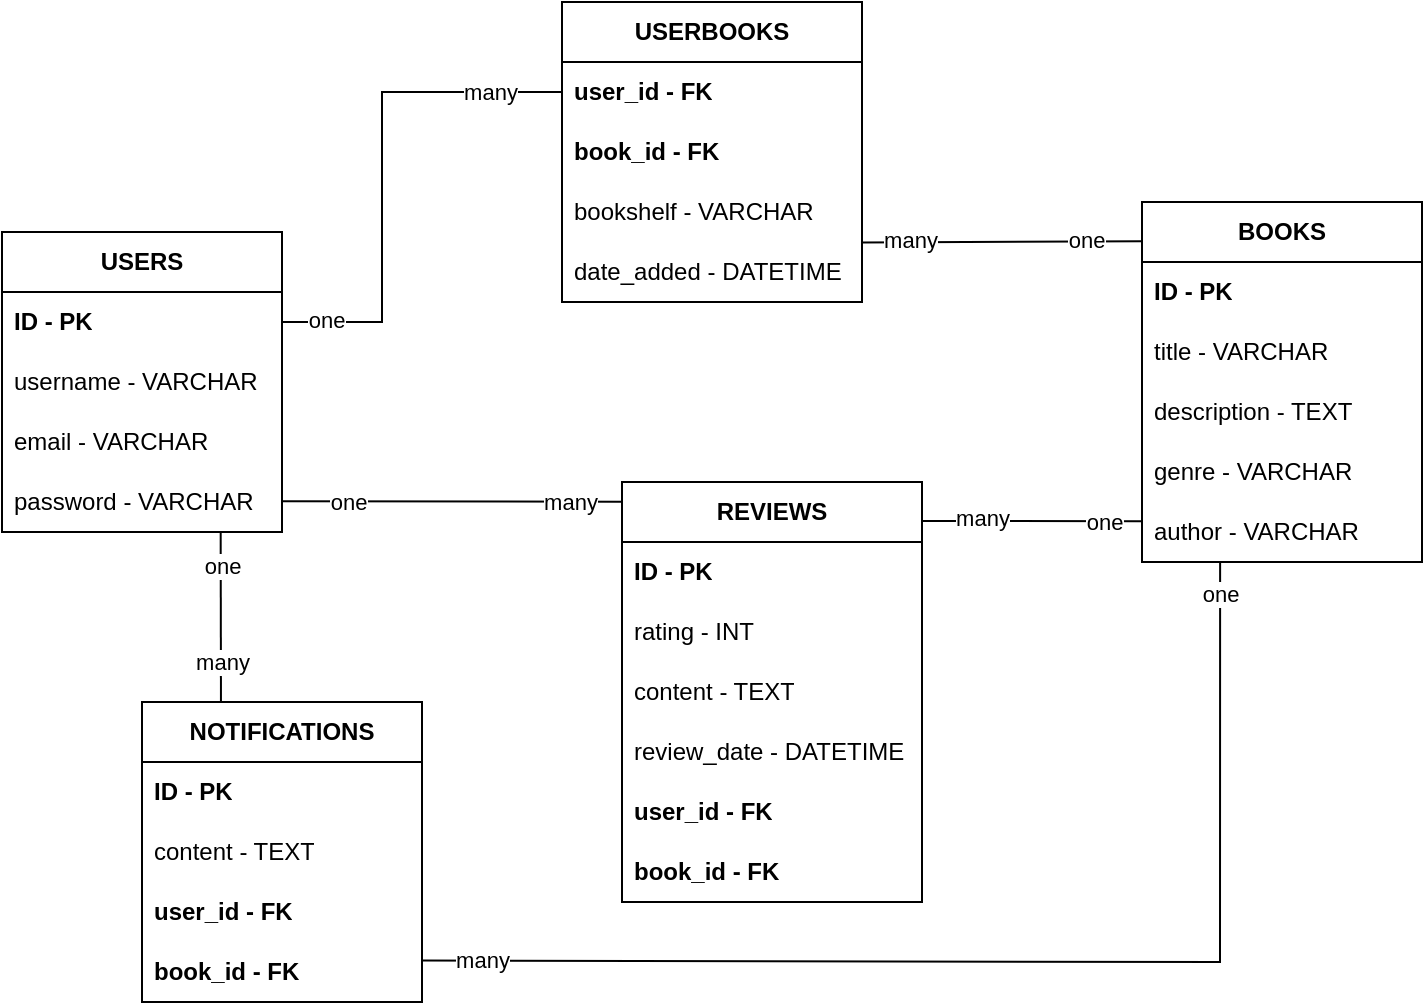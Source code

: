<mxfile version="26.1.1">
  <diagram id="R2lEEEUBdFMjLlhIrx00" name="Page-1">
    <mxGraphModel dx="1229" dy="629" grid="1" gridSize="10" guides="1" tooltips="1" connect="1" arrows="1" fold="1" page="1" pageScale="1" pageWidth="850" pageHeight="1100" math="0" shadow="0" extFonts="Permanent Marker^https://fonts.googleapis.com/css?family=Permanent+Marker">
      <root>
        <mxCell id="0" />
        <mxCell id="1" parent="0" />
        <mxCell id="j2LhgJq1YxjMiKyuYWJe-3" value="&lt;b&gt;USERS&lt;/b&gt;" style="swimlane;fontStyle=0;childLayout=stackLayout;horizontal=1;startSize=30;horizontalStack=0;resizeParent=1;resizeParentMax=0;resizeLast=0;collapsible=1;marginBottom=0;whiteSpace=wrap;html=1;" parent="1" vertex="1">
          <mxGeometry x="30" y="205" width="140" height="150" as="geometry">
            <mxRectangle x="270" y="120" width="80" height="30" as="alternateBounds" />
          </mxGeometry>
        </mxCell>
        <mxCell id="j2LhgJq1YxjMiKyuYWJe-4" value="&lt;b&gt;ID - PK&lt;/b&gt;" style="text;strokeColor=none;fillColor=none;align=left;verticalAlign=middle;spacingLeft=4;spacingRight=4;overflow=hidden;points=[[0,0.5],[1,0.5]];portConstraint=eastwest;rotatable=0;whiteSpace=wrap;html=1;" parent="j2LhgJq1YxjMiKyuYWJe-3" vertex="1">
          <mxGeometry y="30" width="140" height="30" as="geometry" />
        </mxCell>
        <mxCell id="j2LhgJq1YxjMiKyuYWJe-5" value="username - VARCHAR" style="text;strokeColor=none;fillColor=none;align=left;verticalAlign=middle;spacingLeft=4;spacingRight=4;overflow=hidden;points=[[0,0.5],[1,0.5]];portConstraint=eastwest;rotatable=0;whiteSpace=wrap;html=1;" parent="j2LhgJq1YxjMiKyuYWJe-3" vertex="1">
          <mxGeometry y="60" width="140" height="30" as="geometry" />
        </mxCell>
        <mxCell id="8TTNhSBFEvw9fsH979Fi-1" value="email - VARCHAR" style="text;strokeColor=none;fillColor=none;align=left;verticalAlign=middle;spacingLeft=4;spacingRight=4;overflow=hidden;points=[[0,0.5],[1,0.5]];portConstraint=eastwest;rotatable=0;whiteSpace=wrap;html=1;" vertex="1" parent="j2LhgJq1YxjMiKyuYWJe-3">
          <mxGeometry y="90" width="140" height="30" as="geometry" />
        </mxCell>
        <mxCell id="8TTNhSBFEvw9fsH979Fi-2" value="password - VARCHAR" style="text;strokeColor=none;fillColor=none;align=left;verticalAlign=middle;spacingLeft=4;spacingRight=4;overflow=hidden;points=[[0,0.5],[1,0.5]];portConstraint=eastwest;rotatable=0;whiteSpace=wrap;html=1;" vertex="1" parent="j2LhgJq1YxjMiKyuYWJe-3">
          <mxGeometry y="120" width="140" height="30" as="geometry" />
        </mxCell>
        <mxCell id="j2LhgJq1YxjMiKyuYWJe-11" value="&lt;b&gt;BOOKS&lt;/b&gt;" style="swimlane;fontStyle=0;childLayout=stackLayout;horizontal=1;startSize=30;horizontalStack=0;resizeParent=1;resizeParentMax=0;resizeLast=0;collapsible=1;marginBottom=0;whiteSpace=wrap;html=1;" parent="1" vertex="1">
          <mxGeometry x="600" y="190" width="140" height="180" as="geometry">
            <mxRectangle x="270" y="120" width="80" height="30" as="alternateBounds" />
          </mxGeometry>
        </mxCell>
        <mxCell id="j2LhgJq1YxjMiKyuYWJe-12" value="&lt;b&gt;ID - PK&lt;/b&gt;" style="text;strokeColor=none;fillColor=none;align=left;verticalAlign=middle;spacingLeft=4;spacingRight=4;overflow=hidden;points=[[0,0.5],[1,0.5]];portConstraint=eastwest;rotatable=0;whiteSpace=wrap;html=1;" parent="j2LhgJq1YxjMiKyuYWJe-11" vertex="1">
          <mxGeometry y="30" width="140" height="30" as="geometry" />
        </mxCell>
        <mxCell id="j2LhgJq1YxjMiKyuYWJe-13" value="title - VARCHAR" style="text;strokeColor=none;fillColor=none;align=left;verticalAlign=middle;spacingLeft=4;spacingRight=4;overflow=hidden;points=[[0,0.5],[1,0.5]];portConstraint=eastwest;rotatable=0;whiteSpace=wrap;html=1;" parent="j2LhgJq1YxjMiKyuYWJe-11" vertex="1">
          <mxGeometry y="60" width="140" height="30" as="geometry" />
        </mxCell>
        <mxCell id="j2LhgJq1YxjMiKyuYWJe-48" value="description - TEXT" style="text;strokeColor=none;fillColor=none;align=left;verticalAlign=middle;spacingLeft=4;spacingRight=4;overflow=hidden;points=[[0,0.5],[1,0.5]];portConstraint=eastwest;rotatable=0;whiteSpace=wrap;html=1;" parent="j2LhgJq1YxjMiKyuYWJe-11" vertex="1">
          <mxGeometry y="90" width="140" height="30" as="geometry" />
        </mxCell>
        <mxCell id="j2LhgJq1YxjMiKyuYWJe-50" value="genre - VARCHAR" style="text;strokeColor=none;fillColor=none;align=left;verticalAlign=middle;spacingLeft=4;spacingRight=4;overflow=hidden;points=[[0,0.5],[1,0.5]];portConstraint=eastwest;rotatable=0;whiteSpace=wrap;html=1;" parent="j2LhgJq1YxjMiKyuYWJe-11" vertex="1">
          <mxGeometry y="120" width="140" height="30" as="geometry" />
        </mxCell>
        <mxCell id="HX7ktneFNTRFcgcklUdO-1" value="author - VARCHAR" style="text;strokeColor=none;fillColor=none;align=left;verticalAlign=middle;spacingLeft=4;spacingRight=4;overflow=hidden;points=[[0,0.5],[1,0.5]];portConstraint=eastwest;rotatable=0;whiteSpace=wrap;html=1;" parent="j2LhgJq1YxjMiKyuYWJe-11" vertex="1">
          <mxGeometry y="150" width="140" height="30" as="geometry" />
        </mxCell>
        <mxCell id="j2LhgJq1YxjMiKyuYWJe-21" value="&lt;b&gt;REVIEWS&lt;/b&gt;" style="swimlane;fontStyle=0;childLayout=stackLayout;horizontal=1;startSize=30;horizontalStack=0;resizeParent=1;resizeParentMax=0;resizeLast=0;collapsible=1;marginBottom=0;whiteSpace=wrap;html=1;" parent="1" vertex="1">
          <mxGeometry x="340" y="330" width="150" height="210" as="geometry">
            <mxRectangle x="270" y="120" width="80" height="30" as="alternateBounds" />
          </mxGeometry>
        </mxCell>
        <mxCell id="j2LhgJq1YxjMiKyuYWJe-22" value="&lt;b&gt;ID - PK&lt;/b&gt;" style="text;strokeColor=none;fillColor=none;align=left;verticalAlign=middle;spacingLeft=4;spacingRight=4;overflow=hidden;points=[[0,0.5],[1,0.5]];portConstraint=eastwest;rotatable=0;whiteSpace=wrap;html=1;" parent="j2LhgJq1YxjMiKyuYWJe-21" vertex="1">
          <mxGeometry y="30" width="150" height="30" as="geometry" />
        </mxCell>
        <mxCell id="j2LhgJq1YxjMiKyuYWJe-64" value="rating - INT" style="text;strokeColor=none;fillColor=none;align=left;verticalAlign=middle;spacingLeft=4;spacingRight=4;overflow=hidden;points=[[0,0.5],[1,0.5]];portConstraint=eastwest;rotatable=0;whiteSpace=wrap;html=1;" parent="j2LhgJq1YxjMiKyuYWJe-21" vertex="1">
          <mxGeometry y="60" width="150" height="30" as="geometry" />
        </mxCell>
        <mxCell id="j2LhgJq1YxjMiKyuYWJe-23" value="content - TEXT" style="text;strokeColor=none;fillColor=none;align=left;verticalAlign=middle;spacingLeft=4;spacingRight=4;overflow=hidden;points=[[0,0.5],[1,0.5]];portConstraint=eastwest;rotatable=0;whiteSpace=wrap;html=1;" parent="j2LhgJq1YxjMiKyuYWJe-21" vertex="1">
          <mxGeometry y="90" width="150" height="30" as="geometry" />
        </mxCell>
        <mxCell id="j2LhgJq1YxjMiKyuYWJe-53" value="review_date - DATETIME" style="text;strokeColor=none;fillColor=none;align=left;verticalAlign=middle;spacingLeft=4;spacingRight=4;overflow=hidden;points=[[0,0.5],[1,0.5]];portConstraint=eastwest;rotatable=0;whiteSpace=wrap;html=1;" parent="j2LhgJq1YxjMiKyuYWJe-21" vertex="1">
          <mxGeometry y="120" width="150" height="30" as="geometry" />
        </mxCell>
        <mxCell id="j2LhgJq1YxjMiKyuYWJe-54" value="&lt;b&gt;user_id - FK&lt;/b&gt;" style="text;strokeColor=none;fillColor=none;align=left;verticalAlign=middle;spacingLeft=4;spacingRight=4;overflow=hidden;points=[[0,0.5],[1,0.5]];portConstraint=eastwest;rotatable=0;whiteSpace=wrap;html=1;" parent="j2LhgJq1YxjMiKyuYWJe-21" vertex="1">
          <mxGeometry y="150" width="150" height="30" as="geometry" />
        </mxCell>
        <mxCell id="j2LhgJq1YxjMiKyuYWJe-55" value="&lt;b&gt;book_id - FK&lt;/b&gt;" style="text;strokeColor=none;fillColor=none;align=left;verticalAlign=middle;spacingLeft=4;spacingRight=4;overflow=hidden;points=[[0,0.5],[1,0.5]];portConstraint=eastwest;rotatable=0;whiteSpace=wrap;html=1;" parent="j2LhgJq1YxjMiKyuYWJe-21" vertex="1">
          <mxGeometry y="180" width="150" height="30" as="geometry" />
        </mxCell>
        <mxCell id="j2LhgJq1YxjMiKyuYWJe-26" value="&lt;b&gt;USERBOOKS&lt;/b&gt;" style="swimlane;fontStyle=0;childLayout=stackLayout;horizontal=1;startSize=30;horizontalStack=0;resizeParent=1;resizeParentMax=0;resizeLast=0;collapsible=1;marginBottom=0;whiteSpace=wrap;html=1;" parent="1" vertex="1">
          <mxGeometry x="310" y="90" width="150" height="150" as="geometry">
            <mxRectangle x="270" y="120" width="80" height="30" as="alternateBounds" />
          </mxGeometry>
        </mxCell>
        <mxCell id="j2LhgJq1YxjMiKyuYWJe-27" value="&lt;b&gt;user_id - FK&lt;/b&gt;" style="text;strokeColor=none;fillColor=none;align=left;verticalAlign=middle;spacingLeft=4;spacingRight=4;overflow=hidden;points=[[0,0.5],[1,0.5]];portConstraint=eastwest;rotatable=0;whiteSpace=wrap;html=1;" parent="j2LhgJq1YxjMiKyuYWJe-26" vertex="1">
          <mxGeometry y="30" width="150" height="30" as="geometry" />
        </mxCell>
        <mxCell id="j2LhgJq1YxjMiKyuYWJe-28" value="&lt;b&gt;book_id - FK&lt;/b&gt;" style="text;strokeColor=none;fillColor=none;align=left;verticalAlign=middle;spacingLeft=4;spacingRight=4;overflow=hidden;points=[[0,0.5],[1,0.5]];portConstraint=eastwest;rotatable=0;whiteSpace=wrap;html=1;" parent="j2LhgJq1YxjMiKyuYWJe-26" vertex="1">
          <mxGeometry y="60" width="150" height="30" as="geometry" />
        </mxCell>
        <mxCell id="HX7ktneFNTRFcgcklUdO-16" value="bookshelf - VARCHAR" style="text;strokeColor=none;fillColor=none;align=left;verticalAlign=middle;spacingLeft=4;spacingRight=4;overflow=hidden;points=[[0,0.5],[1,0.5]];portConstraint=eastwest;rotatable=0;whiteSpace=wrap;html=1;" parent="j2LhgJq1YxjMiKyuYWJe-26" vertex="1">
          <mxGeometry y="90" width="150" height="30" as="geometry" />
        </mxCell>
        <mxCell id="HX7ktneFNTRFcgcklUdO-17" value="date_added - DATETIME" style="text;strokeColor=none;fillColor=none;align=left;verticalAlign=middle;spacingLeft=4;spacingRight=4;overflow=hidden;points=[[0,0.5],[1,0.5]];portConstraint=eastwest;rotatable=0;whiteSpace=wrap;html=1;" parent="j2LhgJq1YxjMiKyuYWJe-26" vertex="1">
          <mxGeometry y="120" width="150" height="30" as="geometry" />
        </mxCell>
        <mxCell id="j2LhgJq1YxjMiKyuYWJe-42" value="" style="endArrow=none;html=1;rounded=0;exitX=1;exitY=0.5;exitDx=0;exitDy=0;entryX=0;entryY=0.5;entryDx=0;entryDy=0;" parent="1" source="j2LhgJq1YxjMiKyuYWJe-4" target="j2LhgJq1YxjMiKyuYWJe-27" edge="1">
          <mxGeometry width="50" height="50" relative="1" as="geometry">
            <mxPoint x="430" y="330" as="sourcePoint" />
            <mxPoint x="480" y="280" as="targetPoint" />
            <Array as="points">
              <mxPoint x="220" y="250" />
              <mxPoint x="220" y="135" />
            </Array>
          </mxGeometry>
        </mxCell>
        <mxCell id="HX7ktneFNTRFcgcklUdO-30" value="one" style="edgeLabel;html=1;align=center;verticalAlign=middle;resizable=0;points=[];" parent="j2LhgJq1YxjMiKyuYWJe-42" vertex="1" connectable="0">
          <mxGeometry x="-0.826" y="1" relative="1" as="geometry">
            <mxPoint as="offset" />
          </mxGeometry>
        </mxCell>
        <mxCell id="HX7ktneFNTRFcgcklUdO-31" value="many" style="edgeLabel;html=1;align=center;verticalAlign=middle;resizable=0;points=[];" parent="j2LhgJq1YxjMiKyuYWJe-42" vertex="1" connectable="0">
          <mxGeometry x="0.713" relative="1" as="geometry">
            <mxPoint as="offset" />
          </mxGeometry>
        </mxCell>
        <mxCell id="j2LhgJq1YxjMiKyuYWJe-43" value="" style="endArrow=none;html=1;rounded=0;exitX=0;exitY=0.109;exitDx=0;exitDy=0;exitPerimeter=0;entryX=0.999;entryY=1.008;entryDx=0;entryDy=0;entryPerimeter=0;" parent="1" source="j2LhgJq1YxjMiKyuYWJe-11" target="HX7ktneFNTRFcgcklUdO-16" edge="1">
          <mxGeometry width="50" height="50" relative="1" as="geometry">
            <mxPoint x="480" y="220" as="sourcePoint" />
            <mxPoint x="480" y="208" as="targetPoint" />
          </mxGeometry>
        </mxCell>
        <mxCell id="HX7ktneFNTRFcgcklUdO-32" value="one" style="edgeLabel;html=1;align=center;verticalAlign=middle;resizable=0;points=[];" parent="j2LhgJq1YxjMiKyuYWJe-43" vertex="1" connectable="0">
          <mxGeometry x="-0.592" y="-1" relative="1" as="geometry">
            <mxPoint as="offset" />
          </mxGeometry>
        </mxCell>
        <mxCell id="HX7ktneFNTRFcgcklUdO-33" value="many" style="edgeLabel;html=1;align=center;verticalAlign=middle;resizable=0;points=[];" parent="j2LhgJq1YxjMiKyuYWJe-43" vertex="1" connectable="0">
          <mxGeometry x="0.662" y="-1" relative="1" as="geometry">
            <mxPoint as="offset" />
          </mxGeometry>
        </mxCell>
        <mxCell id="HX7ktneFNTRFcgcklUdO-3" value="&lt;b&gt;NOTIFICATIONS&lt;/b&gt;" style="swimlane;fontStyle=0;childLayout=stackLayout;horizontal=1;startSize=30;horizontalStack=0;resizeParent=1;resizeParentMax=0;resizeLast=0;collapsible=1;marginBottom=0;whiteSpace=wrap;html=1;" parent="1" vertex="1">
          <mxGeometry x="100" y="440" width="140" height="150" as="geometry">
            <mxRectangle x="270" y="120" width="80" height="30" as="alternateBounds" />
          </mxGeometry>
        </mxCell>
        <mxCell id="HX7ktneFNTRFcgcklUdO-4" value="&lt;b&gt;ID - PK&lt;/b&gt;" style="text;strokeColor=none;fillColor=none;align=left;verticalAlign=middle;spacingLeft=4;spacingRight=4;overflow=hidden;points=[[0,0.5],[1,0.5]];portConstraint=eastwest;rotatable=0;whiteSpace=wrap;html=1;" parent="HX7ktneFNTRFcgcklUdO-3" vertex="1">
          <mxGeometry y="30" width="140" height="30" as="geometry" />
        </mxCell>
        <mxCell id="HX7ktneFNTRFcgcklUdO-9" value="content - TEXT" style="text;strokeColor=none;fillColor=none;align=left;verticalAlign=middle;spacingLeft=4;spacingRight=4;overflow=hidden;points=[[0,0.5],[1,0.5]];portConstraint=eastwest;rotatable=0;whiteSpace=wrap;html=1;" parent="HX7ktneFNTRFcgcklUdO-3" vertex="1">
          <mxGeometry y="60" width="140" height="30" as="geometry" />
        </mxCell>
        <mxCell id="HX7ktneFNTRFcgcklUdO-7" value="&lt;b&gt;user_id - FK&lt;/b&gt;" style="text;strokeColor=none;fillColor=none;align=left;verticalAlign=middle;spacingLeft=4;spacingRight=4;overflow=hidden;points=[[0,0.5],[1,0.5]];portConstraint=eastwest;rotatable=0;whiteSpace=wrap;html=1;" parent="HX7ktneFNTRFcgcklUdO-3" vertex="1">
          <mxGeometry y="90" width="140" height="30" as="geometry" />
        </mxCell>
        <mxCell id="HX7ktneFNTRFcgcklUdO-8" value="book_id - FK" style="text;strokeColor=none;fillColor=none;align=left;verticalAlign=middle;spacingLeft=4;spacingRight=4;overflow=hidden;points=[[0,0.5],[1,0.5]];portConstraint=eastwest;rotatable=0;whiteSpace=wrap;html=1;fontStyle=1" parent="HX7ktneFNTRFcgcklUdO-3" vertex="1">
          <mxGeometry y="120" width="140" height="30" as="geometry" />
        </mxCell>
        <mxCell id="HX7ktneFNTRFcgcklUdO-18" value="" style="endArrow=none;html=1;rounded=0;exitX=0.997;exitY=0.093;exitDx=0;exitDy=0;exitPerimeter=0;entryX=-0.003;entryY=0.32;entryDx=0;entryDy=0;entryPerimeter=0;" parent="1" source="j2LhgJq1YxjMiKyuYWJe-21" target="HX7ktneFNTRFcgcklUdO-1" edge="1">
          <mxGeometry width="50" height="50" relative="1" as="geometry">
            <mxPoint x="540" y="500" as="sourcePoint" />
            <mxPoint x="590" y="370" as="targetPoint" />
          </mxGeometry>
        </mxCell>
        <mxCell id="HX7ktneFNTRFcgcklUdO-19" value="many" style="edgeLabel;html=1;align=center;verticalAlign=middle;resizable=0;points=[];" parent="HX7ktneFNTRFcgcklUdO-18" vertex="1" connectable="0">
          <mxGeometry x="-0.794" y="2" relative="1" as="geometry">
            <mxPoint x="19" as="offset" />
          </mxGeometry>
        </mxCell>
        <mxCell id="HX7ktneFNTRFcgcklUdO-20" value="one" style="edgeLabel;html=1;align=center;verticalAlign=middle;resizable=0;points=[];" parent="HX7ktneFNTRFcgcklUdO-18" vertex="1" connectable="0">
          <mxGeometry x="0.666" relative="1" as="geometry">
            <mxPoint as="offset" />
          </mxGeometry>
        </mxCell>
        <mxCell id="HX7ktneFNTRFcgcklUdO-21" value="" style="endArrow=none;html=1;rounded=0;exitX=1.002;exitY=0.744;exitDx=0;exitDy=0;exitPerimeter=0;entryX=-0.002;entryY=0.047;entryDx=0;entryDy=0;entryPerimeter=0;" parent="1" target="j2LhgJq1YxjMiKyuYWJe-21" edge="1">
          <mxGeometry width="50" height="50" relative="1" as="geometry">
            <mxPoint x="170.28" y="339.64" as="sourcePoint" />
            <mxPoint x="350" y="330" as="targetPoint" />
          </mxGeometry>
        </mxCell>
        <mxCell id="HX7ktneFNTRFcgcklUdO-22" value="one" style="edgeLabel;html=1;align=center;verticalAlign=middle;resizable=0;points=[];" parent="HX7ktneFNTRFcgcklUdO-21" vertex="1" connectable="0">
          <mxGeometry x="-0.623" relative="1" as="geometry">
            <mxPoint as="offset" />
          </mxGeometry>
        </mxCell>
        <mxCell id="HX7ktneFNTRFcgcklUdO-23" value="many" style="edgeLabel;html=1;align=center;verticalAlign=middle;resizable=0;points=[];" parent="HX7ktneFNTRFcgcklUdO-21" vertex="1" connectable="0">
          <mxGeometry x="0.473" relative="1" as="geometry">
            <mxPoint x="18" as="offset" />
          </mxGeometry>
        </mxCell>
        <mxCell id="HX7ktneFNTRFcgcklUdO-24" value="" style="endArrow=none;html=1;rounded=0;entryX=0.282;entryY=0.002;entryDx=0;entryDy=0;entryPerimeter=0;exitX=0.781;exitY=1.003;exitDx=0;exitDy=0;exitPerimeter=0;" parent="1" target="HX7ktneFNTRFcgcklUdO-3" edge="1">
          <mxGeometry width="50" height="50" relative="1" as="geometry">
            <mxPoint x="139.34" y="355.18" as="sourcePoint" />
            <mxPoint x="470" y="370" as="targetPoint" />
          </mxGeometry>
        </mxCell>
        <mxCell id="HX7ktneFNTRFcgcklUdO-26" value="many" style="edgeLabel;html=1;align=center;verticalAlign=middle;resizable=0;points=[];" parent="HX7ktneFNTRFcgcklUdO-24" vertex="1" connectable="0">
          <mxGeometry x="0.691" relative="1" as="geometry">
            <mxPoint y="-7" as="offset" />
          </mxGeometry>
        </mxCell>
        <mxCell id="HX7ktneFNTRFcgcklUdO-27" value="one" style="edgeLabel;html=1;align=center;verticalAlign=middle;resizable=0;points=[];" parent="HX7ktneFNTRFcgcklUdO-24" vertex="1" connectable="0">
          <mxGeometry x="-0.6" relative="1" as="geometry">
            <mxPoint as="offset" />
          </mxGeometry>
        </mxCell>
        <mxCell id="HX7ktneFNTRFcgcklUdO-25" value="" style="endArrow=none;html=1;rounded=0;exitX=1;exitY=0.309;exitDx=0;exitDy=0;exitPerimeter=0;entryX=0.279;entryY=1.011;entryDx=0;entryDy=0;entryPerimeter=0;" parent="1" source="HX7ktneFNTRFcgcklUdO-8" target="HX7ktneFNTRFcgcklUdO-1" edge="1">
          <mxGeometry width="50" height="50" relative="1" as="geometry">
            <mxPoint x="430" y="510" as="sourcePoint" />
            <mxPoint x="480" y="460" as="targetPoint" />
            <Array as="points">
              <mxPoint x="639" y="570" />
            </Array>
          </mxGeometry>
        </mxCell>
        <mxCell id="HX7ktneFNTRFcgcklUdO-28" value="many" style="edgeLabel;html=1;align=center;verticalAlign=middle;resizable=0;points=[];" parent="HX7ktneFNTRFcgcklUdO-25" vertex="1" connectable="0">
          <mxGeometry x="-0.919" y="1" relative="1" as="geometry">
            <mxPoint x="6" as="offset" />
          </mxGeometry>
        </mxCell>
        <mxCell id="HX7ktneFNTRFcgcklUdO-29" value="one" style="edgeLabel;html=1;align=center;verticalAlign=middle;resizable=0;points=[];" parent="HX7ktneFNTRFcgcklUdO-25" vertex="1" connectable="0">
          <mxGeometry x="0.947" relative="1" as="geometry">
            <mxPoint as="offset" />
          </mxGeometry>
        </mxCell>
      </root>
    </mxGraphModel>
  </diagram>
</mxfile>
